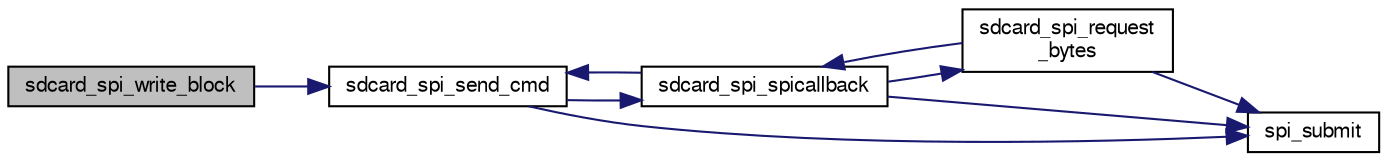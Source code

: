 digraph "sdcard_spi_write_block"
{
  edge [fontname="FreeSans",fontsize="10",labelfontname="FreeSans",labelfontsize="10"];
  node [fontname="FreeSans",fontsize="10",shape=record];
  rankdir="LR";
  Node1 [label="sdcard_spi_write_block",height=0.2,width=0.4,color="black", fillcolor="grey75", style="filled", fontcolor="black"];
  Node1 -> Node2 [color="midnightblue",fontsize="10",style="solid",fontname="FreeSans"];
  Node2 [label="sdcard_spi_send_cmd",height=0.2,width=0.4,color="black", fillcolor="white", style="filled",URL="$sdcard__spi_8c.html#a4f343ab0a5e8ba8f3d68a50e139312c6",tooltip="Send a command to the SDCard. "];
  Node2 -> Node3 [color="midnightblue",fontsize="10",style="solid",fontname="FreeSans"];
  Node3 [label="sdcard_spi_spicallback",height=0.2,width=0.4,color="black", fillcolor="white", style="filled",URL="$sdcard__spi_8c.html#a64d90e0374b4ebb9c1c6b8fa95c9b73f",tooltip="Callback function for SPI transactions. "];
  Node3 -> Node4 [color="midnightblue",fontsize="10",style="solid",fontname="FreeSans"];
  Node4 [label="sdcard_spi_request\l_bytes",height=0.2,width=0.4,color="black", fillcolor="white", style="filled",URL="$sdcard__spi_8c.html#ae08b33e43067b02ae28ed7f7fccf781d",tooltip="Request one or more bytes from the SDCard. "];
  Node4 -> Node3 [color="midnightblue",fontsize="10",style="solid",fontname="FreeSans"];
  Node4 -> Node5 [color="midnightblue",fontsize="10",style="solid",fontname="FreeSans"];
  Node5 [label="spi_submit",height=0.2,width=0.4,color="black", fillcolor="white", style="filled",URL="$group__spi.html#ga5d383931766cb373ebad0b8bc26d439d",tooltip="Submit SPI transaction. "];
  Node3 -> Node2 [color="midnightblue",fontsize="10",style="solid",fontname="FreeSans"];
  Node3 -> Node5 [color="midnightblue",fontsize="10",style="solid",fontname="FreeSans"];
  Node2 -> Node5 [color="midnightblue",fontsize="10",style="solid",fontname="FreeSans"];
}
